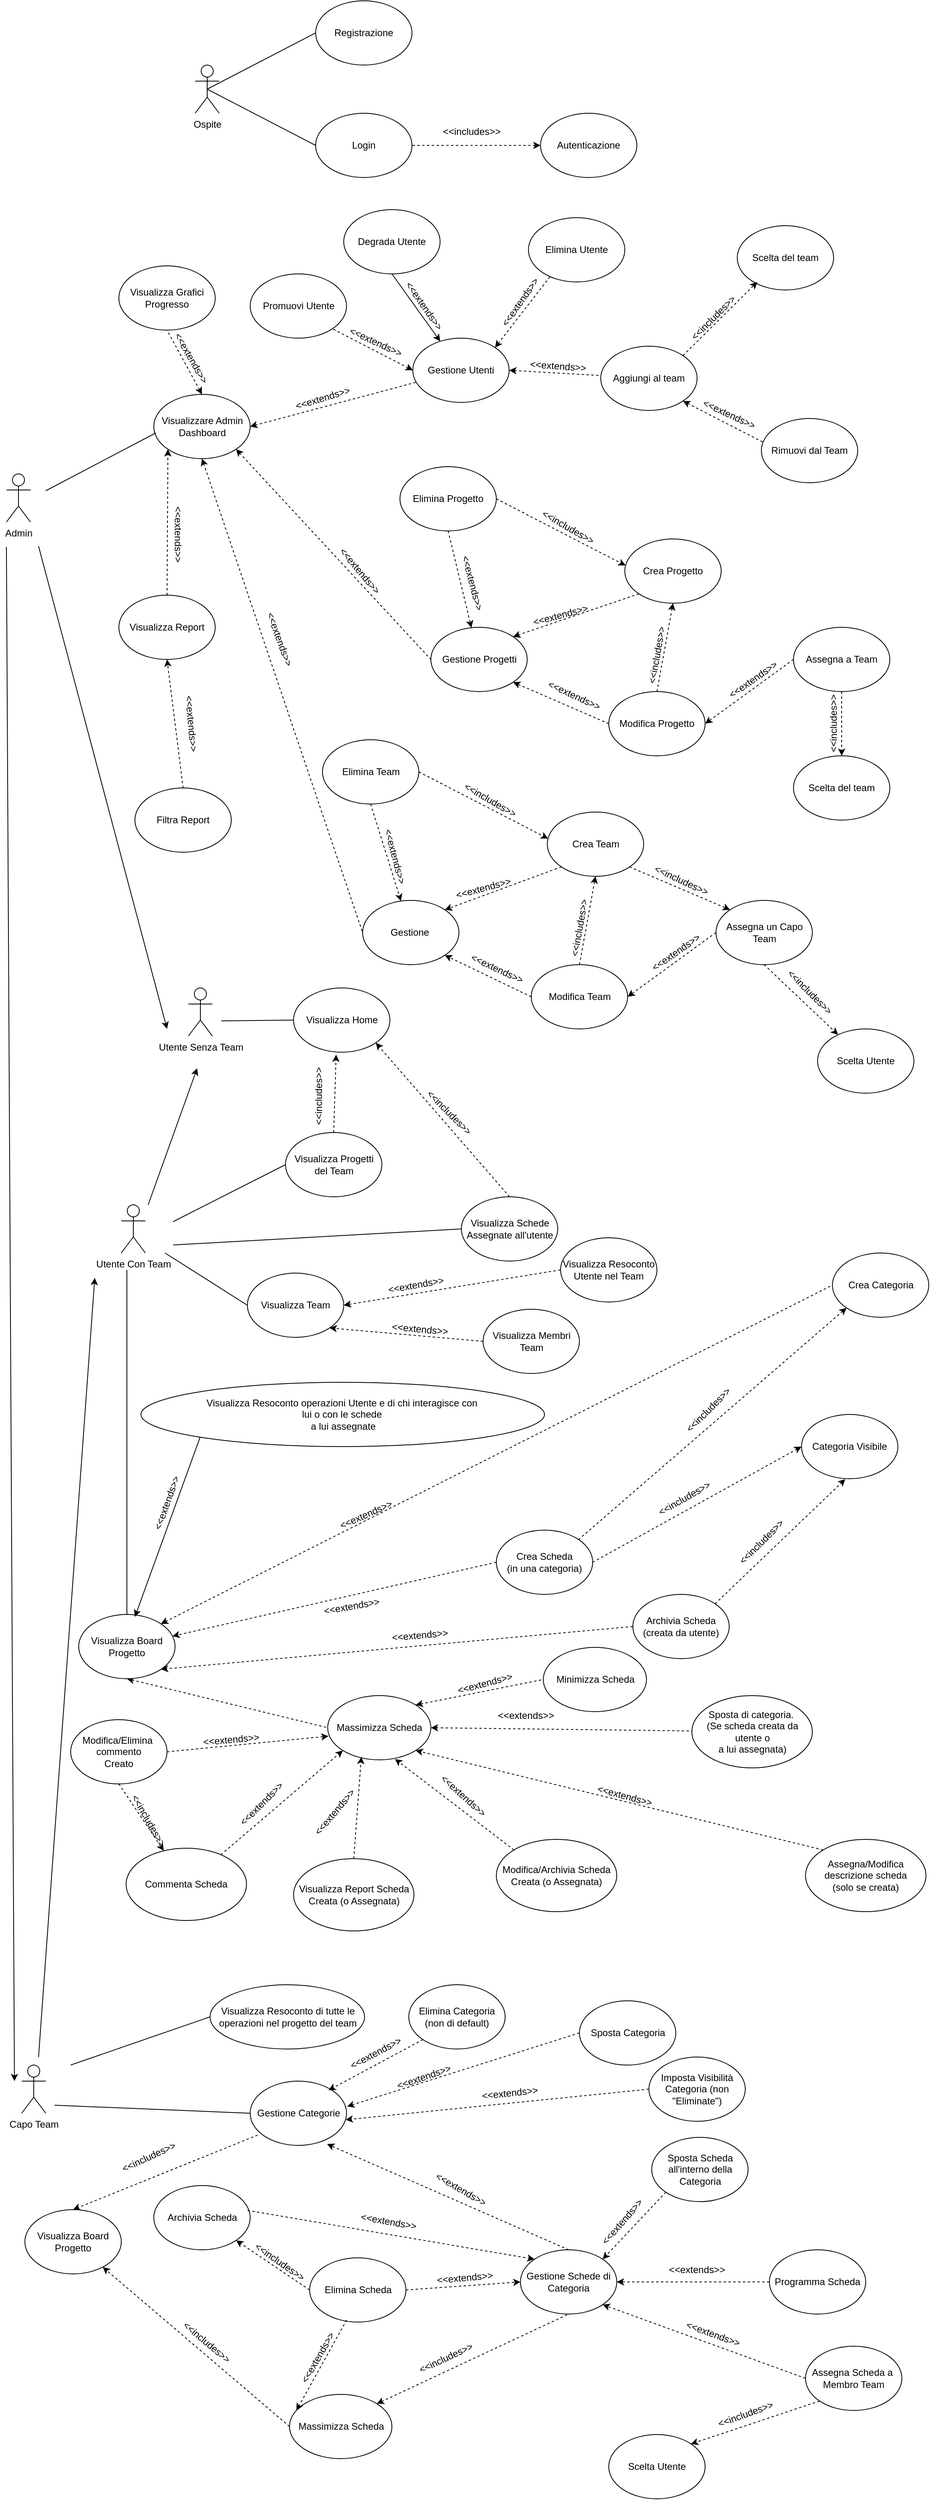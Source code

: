 <mxfile version="24.6.4" type="github">
  <diagram name="Pagina-1" id="KFBvWV9ZZOU13Cy6iktH">
    <mxGraphModel dx="2026" dy="1145" grid="1" gridSize="10" guides="1" tooltips="1" connect="1" arrows="1" fold="1" page="1" pageScale="1" pageWidth="827" pageHeight="1169" math="0" shadow="0">
      <root>
        <mxCell id="0" />
        <mxCell id="1" parent="0" />
        <mxCell id="cbM6GUbynL4qm3RJA88i-6" value="Ospite" style="shape=umlActor;verticalLabelPosition=bottom;verticalAlign=top;html=1;outlineConnect=0;" parent="1" vertex="1">
          <mxGeometry x="475" y="290" width="30" height="60" as="geometry" />
        </mxCell>
        <mxCell id="cbM6GUbynL4qm3RJA88i-9" value="" style="endArrow=none;html=1;rounded=0;exitX=0.5;exitY=0.5;exitDx=0;exitDy=0;exitPerimeter=0;entryX=0;entryY=0.5;entryDx=0;entryDy=0;" parent="1" source="cbM6GUbynL4qm3RJA88i-6" target="cbM6GUbynL4qm3RJA88i-14" edge="1">
          <mxGeometry width="50" height="50" relative="1" as="geometry">
            <mxPoint x="515" y="320" as="sourcePoint" />
            <mxPoint x="615" y="320" as="targetPoint" />
          </mxGeometry>
        </mxCell>
        <mxCell id="cbM6GUbynL4qm3RJA88i-10" value="Registrazione" style="ellipse;whiteSpace=wrap;html=1;" parent="1" vertex="1">
          <mxGeometry x="625" y="210" width="120" height="80" as="geometry" />
        </mxCell>
        <mxCell id="cbM6GUbynL4qm3RJA88i-15" style="edgeStyle=orthogonalEdgeStyle;rounded=0;orthogonalLoop=1;jettySize=auto;html=1;exitX=0;exitY=0.5;exitDx=0;exitDy=0;entryX=1;entryY=0.5;entryDx=0;entryDy=0;dashed=1;endArrow=none;endFill=0;startArrow=classic;startFill=1;" parent="1" source="cbM6GUbynL4qm3RJA88i-13" target="cbM6GUbynL4qm3RJA88i-14" edge="1">
          <mxGeometry relative="1" as="geometry" />
        </mxCell>
        <mxCell id="cbM6GUbynL4qm3RJA88i-13" value="Autenticazione" style="ellipse;whiteSpace=wrap;html=1;" parent="1" vertex="1">
          <mxGeometry x="905" y="350" width="120" height="80" as="geometry" />
        </mxCell>
        <mxCell id="cbM6GUbynL4qm3RJA88i-14" value="Login" style="ellipse;whiteSpace=wrap;html=1;" parent="1" vertex="1">
          <mxGeometry x="625" y="350" width="120" height="80" as="geometry" />
        </mxCell>
        <mxCell id="cbM6GUbynL4qm3RJA88i-17" value="" style="endArrow=none;html=1;rounded=0;entryX=0;entryY=0.5;entryDx=0;entryDy=0;exitX=0.5;exitY=0.5;exitDx=0;exitDy=0;exitPerimeter=0;" parent="1" source="cbM6GUbynL4qm3RJA88i-6" target="cbM6GUbynL4qm3RJA88i-10" edge="1">
          <mxGeometry width="50" height="50" relative="1" as="geometry">
            <mxPoint x="525" y="310" as="sourcePoint" />
            <mxPoint x="625" y="250" as="targetPoint" />
          </mxGeometry>
        </mxCell>
        <mxCell id="cbM6GUbynL4qm3RJA88i-18" value="&amp;lt;&amp;lt;includes&amp;gt;&amp;gt;" style="text;html=1;align=center;verticalAlign=middle;resizable=0;points=[];autosize=1;strokeColor=none;fillColor=none;" parent="1" vertex="1">
          <mxGeometry x="768.5" y="358" width="100" height="30" as="geometry" />
        </mxCell>
        <mxCell id="cbM6GUbynL4qm3RJA88i-19" value="Admin" style="shape=umlActor;verticalLabelPosition=bottom;verticalAlign=top;html=1;outlineConnect=0;" parent="1" vertex="1">
          <mxGeometry x="240" y="799" width="30" height="60" as="geometry" />
        </mxCell>
        <mxCell id="cbM6GUbynL4qm3RJA88i-23" value="Visualizza Grafici&lt;br&gt;Progresso" style="ellipse;whiteSpace=wrap;html=1;" parent="1" vertex="1">
          <mxGeometry x="380" y="540" width="120" height="80" as="geometry" />
        </mxCell>
        <mxCell id="cbM6GUbynL4qm3RJA88i-31" style="rounded=0;orthogonalLoop=1;jettySize=auto;html=1;exitX=1;exitY=0.5;exitDx=0;exitDy=0;endArrow=none;endFill=0;dashed=1;startArrow=classic;startFill=1;" parent="1" source="cbM6GUbynL4qm3RJA88i-29" target="cbM6GUbynL4qm3RJA88i-30" edge="1">
          <mxGeometry relative="1" as="geometry" />
        </mxCell>
        <mxCell id="cbM6GUbynL4qm3RJA88i-96" style="rounded=0;orthogonalLoop=1;jettySize=auto;html=1;exitX=0.5;exitY=1;exitDx=0;exitDy=0;entryX=0;entryY=0.5;entryDx=0;entryDy=0;dashed=1;endArrow=none;endFill=0;startArrow=classic;startFill=1;" parent="1" source="cbM6GUbynL4qm3RJA88i-29" target="cbM6GUbynL4qm3RJA88i-97" edge="1">
          <mxGeometry relative="1" as="geometry">
            <mxPoint x="617.574" y="1191.716" as="targetPoint" />
          </mxGeometry>
        </mxCell>
        <mxCell id="cbM6GUbynL4qm3RJA88i-141" style="rounded=0;orthogonalLoop=1;jettySize=auto;html=1;exitX=0.5;exitY=0;exitDx=0;exitDy=0;entryX=0.5;entryY=1;entryDx=0;entryDy=0;dashed=1;startArrow=classic;startFill=1;endArrow=none;endFill=0;" parent="1" source="cbM6GUbynL4qm3RJA88i-29" target="cbM6GUbynL4qm3RJA88i-23" edge="1">
          <mxGeometry relative="1" as="geometry" />
        </mxCell>
        <mxCell id="cbM6GUbynL4qm3RJA88i-29" value="Visualizzare Admin Dashboard" style="ellipse;whiteSpace=wrap;html=1;" parent="1" vertex="1">
          <mxGeometry x="423.5" y="700" width="120" height="80" as="geometry" />
        </mxCell>
        <mxCell id="cbM6GUbynL4qm3RJA88i-48" style="rounded=0;orthogonalLoop=1;jettySize=auto;html=1;exitX=0;exitY=0.5;exitDx=0;exitDy=0;entryX=1;entryY=1;entryDx=0;entryDy=0;endArrow=none;endFill=0;startArrow=classic;startFill=1;dashed=1;" parent="1" source="cbM6GUbynL4qm3RJA88i-30" target="cbM6GUbynL4qm3RJA88i-40" edge="1">
          <mxGeometry relative="1" as="geometry" />
        </mxCell>
        <mxCell id="cbM6GUbynL4qm3RJA88i-51" style="rounded=0;orthogonalLoop=1;jettySize=auto;html=1;exitX=1;exitY=0.5;exitDx=0;exitDy=0;endArrow=none;endFill=0;startArrow=classic;startFill=1;dashed=1;" parent="1" source="cbM6GUbynL4qm3RJA88i-30" target="cbM6GUbynL4qm3RJA88i-43" edge="1">
          <mxGeometry relative="1" as="geometry" />
        </mxCell>
        <mxCell id="cbM6GUbynL4qm3RJA88i-30" value="Gestione Utenti" style="ellipse;whiteSpace=wrap;html=1;" parent="1" vertex="1">
          <mxGeometry x="746" y="630" width="120" height="80" as="geometry" />
        </mxCell>
        <mxCell id="cbM6GUbynL4qm3RJA88i-32" value="Gestione Progetti" style="ellipse;whiteSpace=wrap;html=1;" parent="1" vertex="1">
          <mxGeometry x="768.5" y="990" width="120" height="80" as="geometry" />
        </mxCell>
        <mxCell id="cbM6GUbynL4qm3RJA88i-133" style="rounded=0;orthogonalLoop=1;jettySize=auto;html=1;exitX=0.5;exitY=0;exitDx=0;exitDy=0;entryX=0;entryY=1;entryDx=0;entryDy=0;dashed=1;" parent="1" source="cbM6GUbynL4qm3RJA88i-36" target="cbM6GUbynL4qm3RJA88i-29" edge="1">
          <mxGeometry relative="1" as="geometry" />
        </mxCell>
        <mxCell id="cbM6GUbynL4qm3RJA88i-36" value="Visualizza Report" style="ellipse;whiteSpace=wrap;html=1;" parent="1" vertex="1">
          <mxGeometry x="380" y="950" width="120" height="80" as="geometry" />
        </mxCell>
        <mxCell id="cbM6GUbynL4qm3RJA88i-39" value="&amp;lt;&amp;lt;extends&amp;gt;&amp;gt;" style="text;html=1;align=center;verticalAlign=middle;whiteSpace=wrap;rounded=0;rotation=343;" parent="1" vertex="1">
          <mxGeometry x="603.5" y="690" width="60" height="30" as="geometry" />
        </mxCell>
        <mxCell id="cbM6GUbynL4qm3RJA88i-40" value="Promuovi Utente" style="ellipse;whiteSpace=wrap;html=1;" parent="1" vertex="1">
          <mxGeometry x="543.5" y="550" width="120" height="80" as="geometry" />
        </mxCell>
        <mxCell id="cbM6GUbynL4qm3RJA88i-49" style="rounded=0;orthogonalLoop=1;jettySize=auto;html=1;exitX=0.5;exitY=1;exitDx=0;exitDy=0;" parent="1" source="cbM6GUbynL4qm3RJA88i-41" target="cbM6GUbynL4qm3RJA88i-30" edge="1">
          <mxGeometry relative="1" as="geometry" />
        </mxCell>
        <mxCell id="cbM6GUbynL4qm3RJA88i-41" value="Degrada Utente" style="ellipse;whiteSpace=wrap;html=1;" parent="1" vertex="1">
          <mxGeometry x="660" y="470" width="120" height="80" as="geometry" />
        </mxCell>
        <mxCell id="cbM6GUbynL4qm3RJA88i-42" value="Elimina Utente" style="ellipse;whiteSpace=wrap;html=1;" parent="1" vertex="1">
          <mxGeometry x="890" y="480" width="120" height="80" as="geometry" />
        </mxCell>
        <mxCell id="cbM6GUbynL4qm3RJA88i-43" value="Aggiungi al team" style="ellipse;whiteSpace=wrap;html=1;" parent="1" vertex="1">
          <mxGeometry x="980" y="640" width="120" height="80" as="geometry" />
        </mxCell>
        <mxCell id="cbM6GUbynL4qm3RJA88i-44" value="Rimuovi dal Team" style="ellipse;whiteSpace=wrap;html=1;" parent="1" vertex="1">
          <mxGeometry x="1180" y="730" width="120" height="80" as="geometry" />
        </mxCell>
        <mxCell id="cbM6GUbynL4qm3RJA88i-45" value="Scelta del team" style="ellipse;whiteSpace=wrap;html=1;" parent="1" vertex="1">
          <mxGeometry x="1150" y="490" width="120" height="80" as="geometry" />
        </mxCell>
        <mxCell id="cbM6GUbynL4qm3RJA88i-50" style="rounded=0;orthogonalLoop=1;jettySize=auto;html=1;exitX=1;exitY=0;exitDx=0;exitDy=0;entryX=0.233;entryY=0.9;entryDx=0;entryDy=0;entryPerimeter=0;endArrow=none;endFill=0;startArrow=classic;startFill=1;dashed=1;" parent="1" source="cbM6GUbynL4qm3RJA88i-30" target="cbM6GUbynL4qm3RJA88i-42" edge="1">
          <mxGeometry relative="1" as="geometry" />
        </mxCell>
        <mxCell id="cbM6GUbynL4qm3RJA88i-52" style="rounded=0;orthogonalLoop=1;jettySize=auto;html=1;exitX=1;exitY=0;exitDx=0;exitDy=0;entryX=0.208;entryY=0.875;entryDx=0;entryDy=0;entryPerimeter=0;dashed=1;" parent="1" source="cbM6GUbynL4qm3RJA88i-43" target="cbM6GUbynL4qm3RJA88i-45" edge="1">
          <mxGeometry relative="1" as="geometry" />
        </mxCell>
        <mxCell id="cbM6GUbynL4qm3RJA88i-53" style="rounded=0;orthogonalLoop=1;jettySize=auto;html=1;exitX=1;exitY=1;exitDx=0;exitDy=0;entryX=0.025;entryY=0.375;entryDx=0;entryDy=0;entryPerimeter=0;endArrow=none;endFill=0;startArrow=classic;startFill=1;dashed=1;" parent="1" source="cbM6GUbynL4qm3RJA88i-43" target="cbM6GUbynL4qm3RJA88i-44" edge="1">
          <mxGeometry relative="1" as="geometry" />
        </mxCell>
        <mxCell id="cbM6GUbynL4qm3RJA88i-54" value="&amp;lt;&amp;lt;extends&amp;gt;&amp;gt;" style="text;html=1;align=center;verticalAlign=middle;whiteSpace=wrap;rounded=0;rotation=55;" parent="1" vertex="1">
          <mxGeometry x="730" y="575" width="60" height="30" as="geometry" />
        </mxCell>
        <mxCell id="cbM6GUbynL4qm3RJA88i-56" value="&amp;lt;&amp;lt;extends&amp;gt;&amp;gt;" style="text;html=1;align=center;verticalAlign=middle;whiteSpace=wrap;rounded=0;rotation=25;" parent="1" vertex="1">
          <mxGeometry x="670" y="620" width="60" height="30" as="geometry" />
        </mxCell>
        <mxCell id="cbM6GUbynL4qm3RJA88i-57" value="&amp;lt;&amp;lt;extends&amp;gt;&amp;gt;" style="text;html=1;align=center;verticalAlign=middle;whiteSpace=wrap;rounded=0;rotation=-55;" parent="1" vertex="1">
          <mxGeometry x="850" y="570" width="60" height="30" as="geometry" />
        </mxCell>
        <mxCell id="cbM6GUbynL4qm3RJA88i-59" value="&amp;lt;&amp;lt;extends&amp;gt;&amp;gt;" style="text;html=1;align=center;verticalAlign=middle;whiteSpace=wrap;rounded=0;rotation=4;" parent="1" vertex="1">
          <mxGeometry x="897" y="650" width="60" height="30" as="geometry" />
        </mxCell>
        <mxCell id="cbM6GUbynL4qm3RJA88i-62" value="&amp;lt;&amp;lt;extends&amp;gt;&amp;gt;" style="text;html=1;align=center;verticalAlign=middle;whiteSpace=wrap;rounded=0;rotation=25;" parent="1" vertex="1">
          <mxGeometry x="1110" y="710" width="60" height="30" as="geometry" />
        </mxCell>
        <mxCell id="cbM6GUbynL4qm3RJA88i-63" value="&amp;lt;&amp;lt;includes&amp;gt;&amp;gt;" style="text;html=1;align=center;verticalAlign=middle;resizable=0;points=[];autosize=1;strokeColor=none;fillColor=none;rotation=-45;" parent="1" vertex="1">
          <mxGeometry x="1070" y="590" width="100" height="30" as="geometry" />
        </mxCell>
        <mxCell id="cbM6GUbynL4qm3RJA88i-65" style="rounded=0;orthogonalLoop=1;jettySize=auto;html=1;exitX=1;exitY=1;exitDx=0;exitDy=0;endArrow=none;endFill=0;dashed=1;startArrow=classic;startFill=1;entryX=0;entryY=0.5;entryDx=0;entryDy=0;" parent="1" source="cbM6GUbynL4qm3RJA88i-29" target="cbM6GUbynL4qm3RJA88i-32" edge="1">
          <mxGeometry relative="1" as="geometry">
            <mxPoint x="590" y="869.11" as="sourcePoint" />
            <mxPoint x="735" y="810.11" as="targetPoint" />
          </mxGeometry>
        </mxCell>
        <mxCell id="cbM6GUbynL4qm3RJA88i-66" value="&amp;lt;&amp;lt;extends&amp;gt;&amp;gt;" style="text;html=1;align=center;verticalAlign=middle;whiteSpace=wrap;rounded=0;rotation=50;" parent="1" vertex="1">
          <mxGeometry x="650" y="905" width="60" height="30" as="geometry" />
        </mxCell>
        <mxCell id="cbM6GUbynL4qm3RJA88i-71" style="rounded=0;orthogonalLoop=1;jettySize=auto;html=1;exitX=0;exitY=1;exitDx=0;exitDy=0;entryX=1;entryY=0;entryDx=0;entryDy=0;dashed=1;" parent="1" source="cbM6GUbynL4qm3RJA88i-67" target="cbM6GUbynL4qm3RJA88i-32" edge="1">
          <mxGeometry relative="1" as="geometry" />
        </mxCell>
        <mxCell id="cbM6GUbynL4qm3RJA88i-67" value="Crea Progetto" style="ellipse;whiteSpace=wrap;html=1;" parent="1" vertex="1">
          <mxGeometry x="1010" y="880" width="120" height="80" as="geometry" />
        </mxCell>
        <mxCell id="cbM6GUbynL4qm3RJA88i-79" style="rounded=0;orthogonalLoop=1;jettySize=auto;html=1;exitX=0.5;exitY=1;exitDx=0;exitDy=0;dashed=1;" parent="1" source="cbM6GUbynL4qm3RJA88i-68" target="cbM6GUbynL4qm3RJA88i-32" edge="1">
          <mxGeometry relative="1" as="geometry" />
        </mxCell>
        <mxCell id="cbM6GUbynL4qm3RJA88i-68" value="Elimina Progetto" style="ellipse;whiteSpace=wrap;html=1;" parent="1" vertex="1">
          <mxGeometry x="730" y="790" width="120" height="80" as="geometry" />
        </mxCell>
        <mxCell id="cbM6GUbynL4qm3RJA88i-80" style="rounded=0;orthogonalLoop=1;jettySize=auto;html=1;exitX=0;exitY=0.5;exitDx=0;exitDy=0;entryX=1;entryY=1;entryDx=0;entryDy=0;dashed=1;" parent="1" source="cbM6GUbynL4qm3RJA88i-69" target="cbM6GUbynL4qm3RJA88i-32" edge="1">
          <mxGeometry relative="1" as="geometry" />
        </mxCell>
        <mxCell id="cbM6GUbynL4qm3RJA88i-86" style="rounded=0;orthogonalLoop=1;jettySize=auto;html=1;exitX=0.5;exitY=0;exitDx=0;exitDy=0;entryX=0.5;entryY=1;entryDx=0;entryDy=0;dashed=1;" parent="1" source="cbM6GUbynL4qm3RJA88i-69" target="cbM6GUbynL4qm3RJA88i-67" edge="1">
          <mxGeometry relative="1" as="geometry" />
        </mxCell>
        <mxCell id="cbM6GUbynL4qm3RJA88i-69" value="Modifica Progetto" style="ellipse;whiteSpace=wrap;html=1;" parent="1" vertex="1">
          <mxGeometry x="990" y="1070" width="120" height="80" as="geometry" />
        </mxCell>
        <mxCell id="cbM6GUbynL4qm3RJA88i-84" style="rounded=0;orthogonalLoop=1;jettySize=auto;html=1;exitX=0;exitY=0.5;exitDx=0;exitDy=0;entryX=1;entryY=0.5;entryDx=0;entryDy=0;dashed=1;" parent="1" source="cbM6GUbynL4qm3RJA88i-70" target="cbM6GUbynL4qm3RJA88i-69" edge="1">
          <mxGeometry relative="1" as="geometry" />
        </mxCell>
        <mxCell id="cbM6GUbynL4qm3RJA88i-119" style="edgeStyle=orthogonalEdgeStyle;rounded=0;orthogonalLoop=1;jettySize=auto;html=1;exitX=0.5;exitY=1;exitDx=0;exitDy=0;dashed=1;" parent="1" source="cbM6GUbynL4qm3RJA88i-70" target="cbM6GUbynL4qm3RJA88i-114" edge="1">
          <mxGeometry relative="1" as="geometry" />
        </mxCell>
        <mxCell id="cbM6GUbynL4qm3RJA88i-70" value="Assegna a Team" style="ellipse;whiteSpace=wrap;html=1;" parent="1" vertex="1">
          <mxGeometry x="1220" y="990" width="120" height="80" as="geometry" />
        </mxCell>
        <mxCell id="cbM6GUbynL4qm3RJA88i-85" style="rounded=0;orthogonalLoop=1;jettySize=auto;html=1;exitX=1;exitY=0.5;exitDx=0;exitDy=0;entryX=0.008;entryY=0.413;entryDx=0;entryDy=0;entryPerimeter=0;dashed=1;" parent="1" source="cbM6GUbynL4qm3RJA88i-68" target="cbM6GUbynL4qm3RJA88i-67" edge="1">
          <mxGeometry relative="1" as="geometry" />
        </mxCell>
        <mxCell id="cbM6GUbynL4qm3RJA88i-87" value="&amp;lt;&amp;lt;extends&amp;gt;&amp;gt;" style="text;html=1;align=center;verticalAlign=middle;whiteSpace=wrap;rounded=0;rotation=-15;" parent="1" vertex="1">
          <mxGeometry x="900" y="960" width="60" height="30" as="geometry" />
        </mxCell>
        <mxCell id="cbM6GUbynL4qm3RJA88i-88" value="&amp;lt;&amp;lt;extends&amp;gt;&amp;gt;" style="text;html=1;align=center;verticalAlign=middle;whiteSpace=wrap;rounded=0;rotation=-35;" parent="1" vertex="1">
          <mxGeometry x="1140" y="1040" width="60" height="30" as="geometry" />
        </mxCell>
        <mxCell id="cbM6GUbynL4qm3RJA88i-89" value="&amp;lt;&amp;lt;extends&amp;gt;&amp;gt;" style="text;html=1;align=center;verticalAlign=middle;whiteSpace=wrap;rounded=0;rotation=25;" parent="1" vertex="1">
          <mxGeometry x="917" y="1060" width="60" height="30" as="geometry" />
        </mxCell>
        <mxCell id="cbM6GUbynL4qm3RJA88i-92" value="&amp;lt;&amp;lt;extends&amp;gt;&amp;gt;" style="text;html=1;align=center;verticalAlign=middle;whiteSpace=wrap;rounded=0;rotation=75;" parent="1" vertex="1">
          <mxGeometry x="790" y="920" width="60" height="30" as="geometry" />
        </mxCell>
        <mxCell id="cbM6GUbynL4qm3RJA88i-94" value="&amp;lt;&amp;lt;includes&amp;gt;&amp;gt;" style="text;html=1;align=center;verticalAlign=middle;resizable=0;points=[];autosize=1;strokeColor=none;fillColor=none;rotation=30;" parent="1" vertex="1">
          <mxGeometry x="888.5" y="850" width="100" height="30" as="geometry" />
        </mxCell>
        <mxCell id="cbM6GUbynL4qm3RJA88i-95" value="&amp;lt;&amp;lt;includes&amp;gt;&amp;gt;" style="text;html=1;align=center;verticalAlign=middle;resizable=0;points=[];autosize=1;strokeColor=none;fillColor=none;rotation=-80;" parent="1" vertex="1">
          <mxGeometry x="1000" y="1010" width="100" height="30" as="geometry" />
        </mxCell>
        <mxCell id="cbM6GUbynL4qm3RJA88i-97" value="Gestione&amp;nbsp;" style="ellipse;whiteSpace=wrap;html=1;" parent="1" vertex="1">
          <mxGeometry x="683.5" y="1330" width="120" height="80" as="geometry" />
        </mxCell>
        <mxCell id="cbM6GUbynL4qm3RJA88i-98" style="rounded=0;orthogonalLoop=1;jettySize=auto;html=1;exitX=0;exitY=1;exitDx=0;exitDy=0;entryX=1;entryY=0;entryDx=0;entryDy=0;dashed=1;" parent="1" source="cbM6GUbynL4qm3RJA88i-99" target="cbM6GUbynL4qm3RJA88i-97" edge="1">
          <mxGeometry relative="1" as="geometry" />
        </mxCell>
        <mxCell id="cbM6GUbynL4qm3RJA88i-120" style="rounded=0;orthogonalLoop=1;jettySize=auto;html=1;exitX=1;exitY=1;exitDx=0;exitDy=0;entryX=0;entryY=0;entryDx=0;entryDy=0;dashed=1;" parent="1" source="cbM6GUbynL4qm3RJA88i-99" target="cbM6GUbynL4qm3RJA88i-106" edge="1">
          <mxGeometry relative="1" as="geometry" />
        </mxCell>
        <mxCell id="cbM6GUbynL4qm3RJA88i-99" value="Crea Team" style="ellipse;whiteSpace=wrap;html=1;" parent="1" vertex="1">
          <mxGeometry x="913.5" y="1220" width="120" height="80" as="geometry" />
        </mxCell>
        <mxCell id="cbM6GUbynL4qm3RJA88i-100" style="rounded=0;orthogonalLoop=1;jettySize=auto;html=1;exitX=0.5;exitY=1;exitDx=0;exitDy=0;dashed=1;" parent="1" source="cbM6GUbynL4qm3RJA88i-101" target="cbM6GUbynL4qm3RJA88i-97" edge="1">
          <mxGeometry relative="1" as="geometry" />
        </mxCell>
        <mxCell id="cbM6GUbynL4qm3RJA88i-101" value="Elimina Team" style="ellipse;whiteSpace=wrap;html=1;" parent="1" vertex="1">
          <mxGeometry x="633.5" y="1130" width="120" height="80" as="geometry" />
        </mxCell>
        <mxCell id="cbM6GUbynL4qm3RJA88i-102" style="rounded=0;orthogonalLoop=1;jettySize=auto;html=1;exitX=0;exitY=0.5;exitDx=0;exitDy=0;entryX=1;entryY=1;entryDx=0;entryDy=0;dashed=1;" parent="1" source="cbM6GUbynL4qm3RJA88i-104" target="cbM6GUbynL4qm3RJA88i-97" edge="1">
          <mxGeometry relative="1" as="geometry" />
        </mxCell>
        <mxCell id="cbM6GUbynL4qm3RJA88i-103" style="rounded=0;orthogonalLoop=1;jettySize=auto;html=1;exitX=0.5;exitY=0;exitDx=0;exitDy=0;entryX=0.5;entryY=1;entryDx=0;entryDy=0;dashed=1;" parent="1" source="cbM6GUbynL4qm3RJA88i-104" target="cbM6GUbynL4qm3RJA88i-99" edge="1">
          <mxGeometry relative="1" as="geometry" />
        </mxCell>
        <mxCell id="cbM6GUbynL4qm3RJA88i-104" value="Modifica Team" style="ellipse;whiteSpace=wrap;html=1;" parent="1" vertex="1">
          <mxGeometry x="893.5" y="1410" width="120" height="80" as="geometry" />
        </mxCell>
        <mxCell id="cbM6GUbynL4qm3RJA88i-105" style="rounded=0;orthogonalLoop=1;jettySize=auto;html=1;exitX=0;exitY=0.5;exitDx=0;exitDy=0;entryX=1;entryY=0.5;entryDx=0;entryDy=0;dashed=1;" parent="1" source="cbM6GUbynL4qm3RJA88i-106" target="cbM6GUbynL4qm3RJA88i-104" edge="1">
          <mxGeometry relative="1" as="geometry" />
        </mxCell>
        <mxCell id="cbM6GUbynL4qm3RJA88i-106" value="Assegna un Capo Team" style="ellipse;whiteSpace=wrap;html=1;" parent="1" vertex="1">
          <mxGeometry x="1123.5" y="1330" width="120" height="80" as="geometry" />
        </mxCell>
        <mxCell id="cbM6GUbynL4qm3RJA88i-107" style="rounded=0;orthogonalLoop=1;jettySize=auto;html=1;exitX=1;exitY=0.5;exitDx=0;exitDy=0;entryX=0.008;entryY=0.413;entryDx=0;entryDy=0;entryPerimeter=0;dashed=1;" parent="1" source="cbM6GUbynL4qm3RJA88i-101" target="cbM6GUbynL4qm3RJA88i-99" edge="1">
          <mxGeometry relative="1" as="geometry" />
        </mxCell>
        <mxCell id="cbM6GUbynL4qm3RJA88i-108" value="&amp;lt;&amp;lt;extends&amp;gt;&amp;gt;" style="text;html=1;align=center;verticalAlign=middle;whiteSpace=wrap;rounded=0;rotation=-15;" parent="1" vertex="1">
          <mxGeometry x="803.5" y="1300" width="60" height="30" as="geometry" />
        </mxCell>
        <mxCell id="cbM6GUbynL4qm3RJA88i-109" value="&amp;lt;&amp;lt;extends&amp;gt;&amp;gt;" style="text;html=1;align=center;verticalAlign=middle;whiteSpace=wrap;rounded=0;rotation=-35;" parent="1" vertex="1">
          <mxGeometry x="1043.5" y="1380" width="60" height="30" as="geometry" />
        </mxCell>
        <mxCell id="cbM6GUbynL4qm3RJA88i-110" value="&amp;lt;&amp;lt;extends&amp;gt;&amp;gt;" style="text;html=1;align=center;verticalAlign=middle;whiteSpace=wrap;rounded=0;rotation=25;" parent="1" vertex="1">
          <mxGeometry x="820.5" y="1400" width="60" height="30" as="geometry" />
        </mxCell>
        <mxCell id="cbM6GUbynL4qm3RJA88i-111" value="&amp;lt;&amp;lt;extends&amp;gt;&amp;gt;" style="text;html=1;align=center;verticalAlign=middle;whiteSpace=wrap;rounded=0;rotation=75;" parent="1" vertex="1">
          <mxGeometry x="693.5" y="1260" width="60" height="30" as="geometry" />
        </mxCell>
        <mxCell id="cbM6GUbynL4qm3RJA88i-112" value="&amp;lt;&amp;lt;includes&amp;gt;&amp;gt;" style="text;html=1;align=center;verticalAlign=middle;resizable=0;points=[];autosize=1;strokeColor=none;fillColor=none;rotation=30;" parent="1" vertex="1">
          <mxGeometry x="792" y="1190" width="100" height="30" as="geometry" />
        </mxCell>
        <mxCell id="cbM6GUbynL4qm3RJA88i-113" value="&amp;lt;&amp;lt;includes&amp;gt;&amp;gt;" style="text;html=1;align=center;verticalAlign=middle;resizable=0;points=[];autosize=1;strokeColor=none;fillColor=none;rotation=-80;" parent="1" vertex="1">
          <mxGeometry x="903.5" y="1350" width="100" height="30" as="geometry" />
        </mxCell>
        <mxCell id="cbM6GUbynL4qm3RJA88i-114" value="Scelta del team" style="ellipse;whiteSpace=wrap;html=1;" parent="1" vertex="1">
          <mxGeometry x="1220" y="1150" width="120" height="80" as="geometry" />
        </mxCell>
        <mxCell id="cbM6GUbynL4qm3RJA88i-116" value="&amp;lt;&amp;lt;includes&amp;gt;&amp;gt;" style="text;html=1;align=center;verticalAlign=middle;resizable=0;points=[];autosize=1;strokeColor=none;fillColor=none;rotation=-90;" parent="1" vertex="1">
          <mxGeometry x="1220" y="1095" width="100" height="30" as="geometry" />
        </mxCell>
        <mxCell id="cbM6GUbynL4qm3RJA88i-121" value="&amp;lt;&amp;lt;includes&amp;gt;&amp;gt;" style="text;html=1;align=center;verticalAlign=middle;resizable=0;points=[];autosize=1;strokeColor=none;fillColor=none;rotation=25;" parent="1" vertex="1">
          <mxGeometry x="1030" y="1290" width="100" height="30" as="geometry" />
        </mxCell>
        <mxCell id="cbM6GUbynL4qm3RJA88i-122" style="rounded=0;orthogonalLoop=1;jettySize=auto;html=1;exitX=0.5;exitY=1;exitDx=0;exitDy=0;dashed=1;" parent="1" source="cbM6GUbynL4qm3RJA88i-106" target="cbM6GUbynL4qm3RJA88i-123" edge="1">
          <mxGeometry relative="1" as="geometry">
            <mxPoint x="1183.5" y="1420" as="sourcePoint" />
          </mxGeometry>
        </mxCell>
        <mxCell id="cbM6GUbynL4qm3RJA88i-123" value="Scelta Utente" style="ellipse;whiteSpace=wrap;html=1;" parent="1" vertex="1">
          <mxGeometry x="1250" y="1490" width="120" height="80" as="geometry" />
        </mxCell>
        <mxCell id="cbM6GUbynL4qm3RJA88i-124" value="&amp;lt;&amp;lt;includes&amp;gt;&amp;gt;" style="text;html=1;align=center;verticalAlign=middle;resizable=0;points=[];autosize=1;strokeColor=none;fillColor=none;rotation=45;" parent="1" vertex="1">
          <mxGeometry x="1190" y="1429" width="100" height="30" as="geometry" />
        </mxCell>
        <mxCell id="cbM6GUbynL4qm3RJA88i-137" style="rounded=0;orthogonalLoop=1;jettySize=auto;html=1;exitX=0.5;exitY=0;exitDx=0;exitDy=0;entryX=0.5;entryY=1;entryDx=0;entryDy=0;dashed=1;" parent="1" source="cbM6GUbynL4qm3RJA88i-136" target="cbM6GUbynL4qm3RJA88i-36" edge="1">
          <mxGeometry relative="1" as="geometry" />
        </mxCell>
        <mxCell id="cbM6GUbynL4qm3RJA88i-136" value="Filtra Report" style="ellipse;whiteSpace=wrap;html=1;" parent="1" vertex="1">
          <mxGeometry x="400" y="1190" width="120" height="80" as="geometry" />
        </mxCell>
        <mxCell id="cbM6GUbynL4qm3RJA88i-138" value="&amp;lt;&amp;lt;extends&amp;gt;&amp;gt;" style="text;html=1;align=center;verticalAlign=middle;whiteSpace=wrap;rounded=0;rotation=70;" parent="1" vertex="1">
          <mxGeometry x="550" y="990" width="60" height="30" as="geometry" />
        </mxCell>
        <mxCell id="cbM6GUbynL4qm3RJA88i-139" value="&amp;lt;&amp;lt;extends&amp;gt;&amp;gt;" style="text;html=1;align=center;verticalAlign=middle;whiteSpace=wrap;rounded=0;rotation=90;" parent="1" vertex="1">
          <mxGeometry x="423.5" y="859" width="60" height="30" as="geometry" />
        </mxCell>
        <mxCell id="cbM6GUbynL4qm3RJA88i-140" value="&amp;lt;&amp;lt;extends&amp;gt;&amp;gt;" style="text;html=1;align=center;verticalAlign=middle;whiteSpace=wrap;rounded=0;rotation=85;" parent="1" vertex="1">
          <mxGeometry x="440" y="1095" width="60" height="30" as="geometry" />
        </mxCell>
        <mxCell id="cbM6GUbynL4qm3RJA88i-142" value="&amp;lt;&amp;lt;extends&amp;gt;&amp;gt;" style="text;html=1;align=center;verticalAlign=middle;whiteSpace=wrap;rounded=0;rotation=60;" parent="1" vertex="1">
          <mxGeometry x="440" y="640" width="60" height="30" as="geometry" />
        </mxCell>
        <mxCell id="cbM6GUbynL4qm3RJA88i-144" value="Utente Senza Team" style="shape=umlActor;verticalLabelPosition=bottom;verticalAlign=top;html=1;outlineConnect=0;" parent="1" vertex="1">
          <mxGeometry x="466.5" y="1439" width="30" height="60" as="geometry" />
        </mxCell>
        <mxCell id="cbM6GUbynL4qm3RJA88i-145" value="Visualizza Home" style="ellipse;whiteSpace=wrap;html=1;" parent="1" vertex="1">
          <mxGeometry x="597.5" y="1439" width="120" height="80" as="geometry" />
        </mxCell>
        <mxCell id="cbM6GUbynL4qm3RJA88i-146" value="Visualizza Team" style="ellipse;whiteSpace=wrap;html=1;" parent="1" vertex="1">
          <mxGeometry x="540" y="1794" width="120" height="80" as="geometry" />
        </mxCell>
        <mxCell id="cbM6GUbynL4qm3RJA88i-219" style="rounded=0;orthogonalLoop=1;jettySize=auto;html=1;exitX=1;exitY=0;exitDx=0;exitDy=0;entryX=0;entryY=0.5;entryDx=0;entryDy=0;endArrow=none;endFill=0;startArrow=classic;startFill=1;dashed=1;" parent="1" source="cbM6GUbynL4qm3RJA88i-147" target="cbM6GUbynL4qm3RJA88i-218" edge="1">
          <mxGeometry relative="1" as="geometry" />
        </mxCell>
        <mxCell id="cbM6GUbynL4qm3RJA88i-222" style="rounded=0;orthogonalLoop=1;jettySize=auto;html=1;exitX=0.5;exitY=1;exitDx=0;exitDy=0;entryX=0;entryY=0.5;entryDx=0;entryDy=0;dashed=1;endArrow=none;endFill=0;startArrow=classic;startFill=1;" parent="1" source="cbM6GUbynL4qm3RJA88i-147" target="cbM6GUbynL4qm3RJA88i-225" edge="1">
          <mxGeometry relative="1" as="geometry">
            <mxPoint x="530" y="2479" as="targetPoint" />
          </mxGeometry>
        </mxCell>
        <mxCell id="cbM6GUbynL4qm3RJA88i-147" value="Visualizza Board&lt;br&gt;Progetto" style="ellipse;whiteSpace=wrap;html=1;" parent="1" vertex="1">
          <mxGeometry x="330" y="2219" width="120" height="80" as="geometry" />
        </mxCell>
        <mxCell id="cbM6GUbynL4qm3RJA88i-149" value="Capo Team" style="shape=umlActor;verticalLabelPosition=bottom;verticalAlign=top;html=1;outlineConnect=0;" parent="1" vertex="1">
          <mxGeometry x="259" y="2780" width="30" height="60" as="geometry" />
        </mxCell>
        <mxCell id="cbM6GUbynL4qm3RJA88i-152" value="Visualizza Progetti&lt;br&gt;del Team" style="ellipse;whiteSpace=wrap;html=1;" parent="1" vertex="1">
          <mxGeometry x="587.5" y="1619" width="120" height="80" as="geometry" />
        </mxCell>
        <mxCell id="cbM6GUbynL4qm3RJA88i-197" style="rounded=0;orthogonalLoop=1;jettySize=auto;html=1;exitX=0.5;exitY=0;exitDx=0;exitDy=0;entryX=1;entryY=1;entryDx=0;entryDy=0;dashed=1;" parent="1" source="cbM6GUbynL4qm3RJA88i-153" target="cbM6GUbynL4qm3RJA88i-145" edge="1">
          <mxGeometry relative="1" as="geometry" />
        </mxCell>
        <mxCell id="cbM6GUbynL4qm3RJA88i-153" value="Visualizza Schede Assegnate all&#39;utente" style="ellipse;whiteSpace=wrap;html=1;" parent="1" vertex="1">
          <mxGeometry x="806.5" y="1699" width="120" height="80" as="geometry" />
        </mxCell>
        <mxCell id="cbM6GUbynL4qm3RJA88i-206" style="rounded=0;orthogonalLoop=1;jettySize=auto;html=1;exitX=0;exitY=0.5;exitDx=0;exitDy=0;entryX=1;entryY=1;entryDx=0;entryDy=0;dashed=1;" parent="1" source="cbM6GUbynL4qm3RJA88i-154" target="cbM6GUbynL4qm3RJA88i-146" edge="1">
          <mxGeometry relative="1" as="geometry" />
        </mxCell>
        <mxCell id="cbM6GUbynL4qm3RJA88i-154" value="Visualizza Membri&lt;div&gt;Team&lt;/div&gt;" style="ellipse;whiteSpace=wrap;html=1;" parent="1" vertex="1">
          <mxGeometry x="833.5" y="1839" width="120" height="80" as="geometry" />
        </mxCell>
        <mxCell id="cbM6GUbynL4qm3RJA88i-311" style="rounded=0;orthogonalLoop=1;jettySize=auto;html=1;exitX=0;exitY=0.5;exitDx=0;exitDy=0;entryX=1;entryY=1;entryDx=0;entryDy=0;dashed=1;" parent="1" source="cbM6GUbynL4qm3RJA88i-177" target="cbM6GUbynL4qm3RJA88i-310" edge="1">
          <mxGeometry relative="1" as="geometry" />
        </mxCell>
        <mxCell id="cbM6GUbynL4qm3RJA88i-177" value="Elimina Scheda" style="ellipse;whiteSpace=wrap;html=1;" parent="1" vertex="1">
          <mxGeometry x="617.5" y="3020" width="120" height="80" as="geometry" />
        </mxCell>
        <mxCell id="cbM6GUbynL4qm3RJA88i-183" value="" style="endArrow=classic;html=1;rounded=0;" parent="1" edge="1">
          <mxGeometry width="50" height="50" relative="1" as="geometry">
            <mxPoint x="280" y="889" as="sourcePoint" />
            <mxPoint x="440" y="1490" as="targetPoint" />
          </mxGeometry>
        </mxCell>
        <mxCell id="cbM6GUbynL4qm3RJA88i-184" value="" style="endArrow=classic;html=1;rounded=0;" parent="1" edge="1">
          <mxGeometry width="50" height="50" relative="1" as="geometry">
            <mxPoint x="240" y="890" as="sourcePoint" />
            <mxPoint x="250" y="2800" as="targetPoint" />
          </mxGeometry>
        </mxCell>
        <mxCell id="cbM6GUbynL4qm3RJA88i-185" value="Utente Con Team" style="shape=umlActor;verticalLabelPosition=bottom;verticalAlign=top;html=1;outlineConnect=0;" parent="1" vertex="1">
          <mxGeometry x="383" y="1709" width="30" height="60" as="geometry" />
        </mxCell>
        <mxCell id="cbM6GUbynL4qm3RJA88i-186" value="" style="endArrow=none;html=1;rounded=0;entryX=0.021;entryY=0.6;entryDx=0;entryDy=0;entryPerimeter=0;" parent="1" target="cbM6GUbynL4qm3RJA88i-29" edge="1">
          <mxGeometry width="50" height="50" relative="1" as="geometry">
            <mxPoint x="289" y="820" as="sourcePoint" />
            <mxPoint x="410" y="740" as="targetPoint" />
          </mxGeometry>
        </mxCell>
        <mxCell id="cbM6GUbynL4qm3RJA88i-188" value="" style="endArrow=none;html=1;rounded=0;entryX=0;entryY=0.5;entryDx=0;entryDy=0;" parent="1" target="cbM6GUbynL4qm3RJA88i-145" edge="1">
          <mxGeometry width="50" height="50" relative="1" as="geometry">
            <mxPoint x="507.5" y="1480" as="sourcePoint" />
            <mxPoint x="587.5" y="1479" as="targetPoint" />
          </mxGeometry>
        </mxCell>
        <mxCell id="cbM6GUbynL4qm3RJA88i-189" value="" style="endArrow=classic;html=1;rounded=0;" parent="1" edge="1">
          <mxGeometry width="50" height="50" relative="1" as="geometry">
            <mxPoint x="416.5" y="1709" as="sourcePoint" />
            <mxPoint x="477.5" y="1539" as="targetPoint" />
          </mxGeometry>
        </mxCell>
        <mxCell id="cbM6GUbynL4qm3RJA88i-190" value="" style="endArrow=classic;html=1;rounded=0;" parent="1" edge="1">
          <mxGeometry width="50" height="50" relative="1" as="geometry">
            <mxPoint x="280" y="2770" as="sourcePoint" />
            <mxPoint x="350" y="1800" as="targetPoint" />
          </mxGeometry>
        </mxCell>
        <mxCell id="cbM6GUbynL4qm3RJA88i-193" value="" style="endArrow=none;html=1;rounded=0;entryX=0;entryY=0.5;entryDx=0;entryDy=0;" parent="1" target="cbM6GUbynL4qm3RJA88i-152" edge="1">
          <mxGeometry width="50" height="50" relative="1" as="geometry">
            <mxPoint x="447.5" y="1730" as="sourcePoint" />
            <mxPoint x="537.5" y="1729" as="targetPoint" />
          </mxGeometry>
        </mxCell>
        <mxCell id="cbM6GUbynL4qm3RJA88i-194" value="" style="endArrow=none;html=1;rounded=0;entryX=0;entryY=0.5;entryDx=0;entryDy=0;" parent="1" target="cbM6GUbynL4qm3RJA88i-146" edge="1">
          <mxGeometry width="50" height="50" relative="1" as="geometry">
            <mxPoint x="437.5" y="1769" as="sourcePoint" />
            <mxPoint x="567.5" y="1759" as="targetPoint" />
          </mxGeometry>
        </mxCell>
        <mxCell id="cbM6GUbynL4qm3RJA88i-196" value="" style="endArrow=none;html=1;rounded=0;entryX=0;entryY=0.5;entryDx=0;entryDy=0;" parent="1" target="cbM6GUbynL4qm3RJA88i-153" edge="1">
          <mxGeometry width="50" height="50" relative="1" as="geometry">
            <mxPoint x="447.5" y="1759" as="sourcePoint" />
            <mxPoint x="607.5" y="1849" as="targetPoint" />
          </mxGeometry>
        </mxCell>
        <mxCell id="cbM6GUbynL4qm3RJA88i-198" style="rounded=0;orthogonalLoop=1;jettySize=auto;html=1;exitX=0.5;exitY=0;exitDx=0;exitDy=0;entryX=0.442;entryY=1.038;entryDx=0;entryDy=0;entryPerimeter=0;dashed=1;" parent="1" source="cbM6GUbynL4qm3RJA88i-152" target="cbM6GUbynL4qm3RJA88i-145" edge="1">
          <mxGeometry relative="1" as="geometry" />
        </mxCell>
        <mxCell id="cbM6GUbynL4qm3RJA88i-199" value="&amp;lt;&amp;lt;includes&amp;gt;&amp;gt;" style="text;html=1;align=center;verticalAlign=middle;resizable=0;points=[];autosize=1;strokeColor=none;fillColor=none;rotation=45;" parent="1" vertex="1">
          <mxGeometry x="741" y="1579" width="100" height="30" as="geometry" />
        </mxCell>
        <mxCell id="cbM6GUbynL4qm3RJA88i-202" value="&amp;lt;&amp;lt;includes&amp;gt;&amp;gt;" style="text;html=1;align=center;verticalAlign=middle;resizable=0;points=[];autosize=1;strokeColor=none;fillColor=none;rotation=-90;" parent="1" vertex="1">
          <mxGeometry x="579" y="1559" width="100" height="30" as="geometry" />
        </mxCell>
        <mxCell id="cbM6GUbynL4qm3RJA88i-205" style="rounded=0;orthogonalLoop=1;jettySize=auto;html=1;exitX=0;exitY=0.5;exitDx=0;exitDy=0;entryX=1;entryY=0.5;entryDx=0;entryDy=0;dashed=1;" parent="1" source="cbM6GUbynL4qm3RJA88i-203" target="cbM6GUbynL4qm3RJA88i-146" edge="1">
          <mxGeometry relative="1" as="geometry" />
        </mxCell>
        <mxCell id="cbM6GUbynL4qm3RJA88i-203" value="Visualizza Resoconto&lt;br&gt;Utente nel Team" style="ellipse;whiteSpace=wrap;html=1;" parent="1" vertex="1">
          <mxGeometry x="930" y="1750" width="120" height="80" as="geometry" />
        </mxCell>
        <mxCell id="cbM6GUbynL4qm3RJA88i-204" value="&amp;lt;&amp;lt;extends&amp;gt;&amp;gt;" style="text;html=1;align=center;verticalAlign=middle;whiteSpace=wrap;rounded=0;rotation=-10;" parent="1" vertex="1">
          <mxGeometry x="720" y="1794" width="60" height="30" as="geometry" />
        </mxCell>
        <mxCell id="cbM6GUbynL4qm3RJA88i-207" value="&amp;lt;&amp;lt;extends&amp;gt;&amp;gt;" style="text;html=1;align=center;verticalAlign=middle;whiteSpace=wrap;rounded=0;rotation=5;" parent="1" vertex="1">
          <mxGeometry x="725.25" y="1849" width="60" height="30" as="geometry" />
        </mxCell>
        <mxCell id="cbM6GUbynL4qm3RJA88i-208" value="" style="endArrow=none;html=1;rounded=0;entryX=0.5;entryY=0;entryDx=0;entryDy=0;" parent="1" target="cbM6GUbynL4qm3RJA88i-147" edge="1">
          <mxGeometry width="50" height="50" relative="1" as="geometry">
            <mxPoint x="390" y="1790" as="sourcePoint" />
            <mxPoint x="340" y="1889" as="targetPoint" />
          </mxGeometry>
        </mxCell>
        <mxCell id="cbM6GUbynL4qm3RJA88i-329" style="rounded=0;orthogonalLoop=1;jettySize=auto;html=1;exitX=0;exitY=1;exitDx=0;exitDy=0;entryX=1;entryY=0;entryDx=0;entryDy=0;startArrow=classic;startFill=1;endArrow=none;endFill=0;dashed=1;" parent="1" source="cbM6GUbynL4qm3RJA88i-218" target="cbM6GUbynL4qm3RJA88i-220" edge="1">
          <mxGeometry relative="1" as="geometry" />
        </mxCell>
        <mxCell id="cbM6GUbynL4qm3RJA88i-218" value="Crea Categoria" style="ellipse;whiteSpace=wrap;html=1;" parent="1" vertex="1">
          <mxGeometry x="1268.5" y="1769" width="120" height="80" as="geometry" />
        </mxCell>
        <mxCell id="cbM6GUbynL4qm3RJA88i-241" style="rounded=0;orthogonalLoop=1;jettySize=auto;html=1;exitX=0;exitY=0.5;exitDx=0;exitDy=0;dashed=1;" parent="1" source="cbM6GUbynL4qm3RJA88i-220" target="cbM6GUbynL4qm3RJA88i-147" edge="1">
          <mxGeometry relative="1" as="geometry" />
        </mxCell>
        <mxCell id="cbM6GUbynL4qm3RJA88i-307" style="rounded=0;orthogonalLoop=1;jettySize=auto;html=1;exitX=1;exitY=0.5;exitDx=0;exitDy=0;entryX=0;entryY=0.5;entryDx=0;entryDy=0;dashed=1;" parent="1" source="cbM6GUbynL4qm3RJA88i-220" target="cbM6GUbynL4qm3RJA88i-306" edge="1">
          <mxGeometry relative="1" as="geometry" />
        </mxCell>
        <mxCell id="cbM6GUbynL4qm3RJA88i-220" value="Crea Scheda&lt;br&gt;(in una categoria)" style="ellipse;whiteSpace=wrap;html=1;" parent="1" vertex="1">
          <mxGeometry x="850" y="2114" width="120" height="80" as="geometry" />
        </mxCell>
        <mxCell id="cbM6GUbynL4qm3RJA88i-242" style="rounded=0;orthogonalLoop=1;jettySize=auto;html=1;exitX=0;exitY=0.5;exitDx=0;exitDy=0;entryX=1;entryY=1;entryDx=0;entryDy=0;dashed=1;" parent="1" source="cbM6GUbynL4qm3RJA88i-221" target="cbM6GUbynL4qm3RJA88i-147" edge="1">
          <mxGeometry relative="1" as="geometry" />
        </mxCell>
        <mxCell id="cbM6GUbynL4qm3RJA88i-221" value="Archivia Scheda&lt;br&gt;(creata da utente)" style="ellipse;whiteSpace=wrap;html=1;" parent="1" vertex="1">
          <mxGeometry x="1020" y="2194" width="120" height="80" as="geometry" />
        </mxCell>
        <mxCell id="cbM6GUbynL4qm3RJA88i-232" style="rounded=0;orthogonalLoop=1;jettySize=auto;html=1;exitX=1;exitY=0.5;exitDx=0;exitDy=0;dashed=1;endArrow=none;endFill=0;startArrow=classic;startFill=1;" parent="1" source="cbM6GUbynL4qm3RJA88i-225" target="cbM6GUbynL4qm3RJA88i-231" edge="1">
          <mxGeometry relative="1" as="geometry" />
        </mxCell>
        <mxCell id="cbM6GUbynL4qm3RJA88i-319" style="rounded=0;orthogonalLoop=1;jettySize=auto;html=1;exitX=1;exitY=0;exitDx=0;exitDy=0;entryX=0;entryY=0.5;entryDx=0;entryDy=0;dashed=1;startArrow=classic;startFill=1;endArrow=none;endFill=0;" parent="1" source="cbM6GUbynL4qm3RJA88i-225" target="cbM6GUbynL4qm3RJA88i-318" edge="1">
          <mxGeometry relative="1" as="geometry" />
        </mxCell>
        <mxCell id="cbM6GUbynL4qm3RJA88i-225" value="Massimizza Scheda" style="ellipse;whiteSpace=wrap;html=1;" parent="1" vertex="1">
          <mxGeometry x="640" y="2320" width="128.5" height="80" as="geometry" />
        </mxCell>
        <mxCell id="cbM6GUbynL4qm3RJA88i-229" value="Visualizza Resoconto operazioni Utente e di chi interagisce con&amp;nbsp;&lt;br&gt;lui o con le schede&amp;nbsp;&lt;br&gt;a lui assegnate" style="ellipse;whiteSpace=wrap;html=1;" parent="1" vertex="1">
          <mxGeometry x="407.5" y="1930" width="502.5" height="80" as="geometry" />
        </mxCell>
        <mxCell id="cbM6GUbynL4qm3RJA88i-230" style="rounded=0;orthogonalLoop=1;jettySize=auto;html=1;exitX=0;exitY=1;exitDx=0;exitDy=0;entryX=0.583;entryY=0.038;entryDx=0;entryDy=0;entryPerimeter=0;" parent="1" source="cbM6GUbynL4qm3RJA88i-229" target="cbM6GUbynL4qm3RJA88i-147" edge="1">
          <mxGeometry relative="1" as="geometry" />
        </mxCell>
        <mxCell id="cbM6GUbynL4qm3RJA88i-231" value="Sposta di categoria.&amp;nbsp;&lt;br&gt;(Se scheda creata da utente o&lt;br&gt;a lui assegnata)" style="ellipse;whiteSpace=wrap;html=1;" parent="1" vertex="1">
          <mxGeometry x="1093.5" y="2320" width="150" height="90" as="geometry" />
        </mxCell>
        <mxCell id="cbM6GUbynL4qm3RJA88i-238" style="rounded=0;orthogonalLoop=1;jettySize=auto;html=1;exitX=0;exitY=0;exitDx=0;exitDy=0;entryX=1;entryY=1;entryDx=0;entryDy=0;dashed=1;" parent="1" source="cbM6GUbynL4qm3RJA88i-233" target="cbM6GUbynL4qm3RJA88i-225" edge="1">
          <mxGeometry relative="1" as="geometry" />
        </mxCell>
        <mxCell id="cbM6GUbynL4qm3RJA88i-233" value="Assegna/Modifica descrizione scheda&lt;br&gt;(solo se creata)" style="ellipse;whiteSpace=wrap;html=1;" parent="1" vertex="1">
          <mxGeometry x="1235" y="2499" width="150" height="90" as="geometry" />
        </mxCell>
        <mxCell id="cbM6GUbynL4qm3RJA88i-240" style="rounded=0;orthogonalLoop=1;jettySize=auto;html=1;entryX=0;entryY=1;entryDx=0;entryDy=0;dashed=1;" parent="1" source="cbM6GUbynL4qm3RJA88i-234" target="cbM6GUbynL4qm3RJA88i-225" edge="1">
          <mxGeometry relative="1" as="geometry" />
        </mxCell>
        <mxCell id="cbM6GUbynL4qm3RJA88i-234" value="Commenta Scheda" style="ellipse;whiteSpace=wrap;html=1;" parent="1" vertex="1">
          <mxGeometry x="389" y="2510" width="150" height="90" as="geometry" />
        </mxCell>
        <mxCell id="cbM6GUbynL4qm3RJA88i-239" style="rounded=0;orthogonalLoop=1;jettySize=auto;html=1;exitX=0;exitY=0;exitDx=0;exitDy=0;dashed=1;entryX=0.652;entryY=0.986;entryDx=0;entryDy=0;entryPerimeter=0;" parent="1" source="cbM6GUbynL4qm3RJA88i-235" target="cbM6GUbynL4qm3RJA88i-225" edge="1">
          <mxGeometry relative="1" as="geometry" />
        </mxCell>
        <mxCell id="cbM6GUbynL4qm3RJA88i-235" value="Modifica/Archivia Scheda Creata (o Assegnata)" style="ellipse;whiteSpace=wrap;html=1;" parent="1" vertex="1">
          <mxGeometry x="850" y="2499" width="150" height="90" as="geometry" />
        </mxCell>
        <mxCell id="cbM6GUbynL4qm3RJA88i-255" style="rounded=0;orthogonalLoop=1;jettySize=auto;html=1;exitX=0.078;exitY=0.84;exitDx=0;exitDy=0;entryX=0.5;entryY=0;entryDx=0;entryDy=0;dashed=1;exitPerimeter=0;" parent="1" source="cbM6GUbynL4qm3RJA88i-245" target="cbM6GUbynL4qm3RJA88i-249" edge="1">
          <mxGeometry relative="1" as="geometry" />
        </mxCell>
        <mxCell id="cbM6GUbynL4qm3RJA88i-245" value="Gestione Categorie" style="ellipse;whiteSpace=wrap;html=1;" parent="1" vertex="1">
          <mxGeometry x="543.5" y="2800" width="120" height="80" as="geometry" />
        </mxCell>
        <mxCell id="cbM6GUbynL4qm3RJA88i-247" value="Visualizza Resoconto di tutte le operazioni nel progetto del team" style="ellipse;whiteSpace=wrap;html=1;" parent="1" vertex="1">
          <mxGeometry x="493.5" y="2680" width="192.5" height="80" as="geometry" />
        </mxCell>
        <mxCell id="cbM6GUbynL4qm3RJA88i-248" value="" style="endArrow=none;html=1;rounded=0;entryX=0;entryY=0.5;entryDx=0;entryDy=0;" parent="1" target="cbM6GUbynL4qm3RJA88i-247" edge="1">
          <mxGeometry width="50" height="50" relative="1" as="geometry">
            <mxPoint x="320" y="2780" as="sourcePoint" />
            <mxPoint x="494.5" y="2700" as="targetPoint" />
          </mxGeometry>
        </mxCell>
        <mxCell id="cbM6GUbynL4qm3RJA88i-249" value="Visualizza Board&lt;br&gt;Progetto" style="ellipse;whiteSpace=wrap;html=1;" parent="1" vertex="1">
          <mxGeometry x="263" y="2960" width="120" height="80" as="geometry" />
        </mxCell>
        <mxCell id="cbM6GUbynL4qm3RJA88i-256" style="rounded=0;orthogonalLoop=1;jettySize=auto;html=1;exitX=0;exitY=0.5;exitDx=0;exitDy=0;dashed=1;" parent="1" source="cbM6GUbynL4qm3RJA88i-252" target="cbM6GUbynL4qm3RJA88i-249" edge="1">
          <mxGeometry relative="1" as="geometry" />
        </mxCell>
        <mxCell id="cbM6GUbynL4qm3RJA88i-273" style="rounded=0;orthogonalLoop=1;jettySize=auto;html=1;exitX=1;exitY=0;exitDx=0;exitDy=0;entryX=0.5;entryY=1;entryDx=0;entryDy=0;dashed=1;startArrow=classic;startFill=1;endArrow=none;endFill=0;" parent="1" source="cbM6GUbynL4qm3RJA88i-252" target="cbM6GUbynL4qm3RJA88i-253" edge="1">
          <mxGeometry relative="1" as="geometry" />
        </mxCell>
        <mxCell id="cbM6GUbynL4qm3RJA88i-252" value="Massimizza Scheda" style="ellipse;whiteSpace=wrap;html=1;" parent="1" vertex="1">
          <mxGeometry x="592.5" y="3190" width="127.5" height="80" as="geometry" />
        </mxCell>
        <mxCell id="cbM6GUbynL4qm3RJA88i-257" style="rounded=0;orthogonalLoop=1;jettySize=auto;html=1;exitX=0.5;exitY=0;exitDx=0;exitDy=0;entryX=0.798;entryY=0.979;entryDx=0;entryDy=0;dashed=1;entryPerimeter=0;" parent="1" source="cbM6GUbynL4qm3RJA88i-253" target="cbM6GUbynL4qm3RJA88i-245" edge="1">
          <mxGeometry relative="1" as="geometry" />
        </mxCell>
        <mxCell id="cbM6GUbynL4qm3RJA88i-253" value="Gestione Schede di Categoria" style="ellipse;whiteSpace=wrap;html=1;" parent="1" vertex="1">
          <mxGeometry x="880" y="3010" width="120" height="80" as="geometry" />
        </mxCell>
        <mxCell id="cbM6GUbynL4qm3RJA88i-254" value="" style="endArrow=none;html=1;rounded=0;entryX=0;entryY=0.5;entryDx=0;entryDy=0;" parent="1" target="cbM6GUbynL4qm3RJA88i-245" edge="1">
          <mxGeometry width="50" height="50" relative="1" as="geometry">
            <mxPoint x="300" y="2830" as="sourcePoint" />
            <mxPoint x="547.5" y="2810" as="targetPoint" />
          </mxGeometry>
        </mxCell>
        <mxCell id="cbM6GUbynL4qm3RJA88i-259" value="Elimina Categoria&lt;br&gt;(non di default)" style="ellipse;whiteSpace=wrap;html=1;" parent="1" vertex="1">
          <mxGeometry x="741" y="2680" width="120" height="80" as="geometry" />
        </mxCell>
        <mxCell id="cbM6GUbynL4qm3RJA88i-260" style="rounded=0;orthogonalLoop=1;jettySize=auto;html=1;exitX=0;exitY=1;exitDx=0;exitDy=0;dashed=1;entryX=0.813;entryY=0.142;entryDx=0;entryDy=0;entryPerimeter=0;" parent="1" source="cbM6GUbynL4qm3RJA88i-259" target="cbM6GUbynL4qm3RJA88i-245" edge="1">
          <mxGeometry relative="1" as="geometry">
            <mxPoint x="691" y="2903" as="targetPoint" />
          </mxGeometry>
        </mxCell>
        <mxCell id="cbM6GUbynL4qm3RJA88i-261" value="Sposta Categoria" style="ellipse;whiteSpace=wrap;html=1;" parent="1" vertex="1">
          <mxGeometry x="953.5" y="2700" width="120" height="80" as="geometry" />
        </mxCell>
        <mxCell id="cbM6GUbynL4qm3RJA88i-262" style="rounded=0;orthogonalLoop=1;jettySize=auto;html=1;exitX=0;exitY=0.5;exitDx=0;exitDy=0;entryX=1.006;entryY=0.394;entryDx=0;entryDy=0;dashed=1;entryPerimeter=0;" parent="1" source="cbM6GUbynL4qm3RJA88i-261" target="cbM6GUbynL4qm3RJA88i-245" edge="1">
          <mxGeometry relative="1" as="geometry">
            <mxPoint x="857.5" y="2901" as="targetPoint" />
          </mxGeometry>
        </mxCell>
        <mxCell id="cbM6GUbynL4qm3RJA88i-263" value="Imposta Visibilità Categoria (non &quot;Eliminate&quot;)" style="ellipse;whiteSpace=wrap;html=1;" parent="1" vertex="1">
          <mxGeometry x="1040" y="2770" width="120" height="80" as="geometry" />
        </mxCell>
        <mxCell id="cbM6GUbynL4qm3RJA88i-264" style="rounded=0;orthogonalLoop=1;jettySize=auto;html=1;exitX=0;exitY=0.5;exitDx=0;exitDy=0;dashed=1;entryX=0.991;entryY=0.601;entryDx=0;entryDy=0;entryPerimeter=0;" parent="1" source="cbM6GUbynL4qm3RJA88i-263" target="cbM6GUbynL4qm3RJA88i-245" edge="1">
          <mxGeometry relative="1" as="geometry">
            <mxPoint x="1058" y="2898" as="targetPoint" />
          </mxGeometry>
        </mxCell>
        <mxCell id="cbM6GUbynL4qm3RJA88i-265" value="Sposta Scheda all&#39;interno della Categoria" style="ellipse;whiteSpace=wrap;html=1;" parent="1" vertex="1">
          <mxGeometry x="1043.5" y="2870" width="120" height="80" as="geometry" />
        </mxCell>
        <mxCell id="cbM6GUbynL4qm3RJA88i-266" style="rounded=0;orthogonalLoop=1;jettySize=auto;html=1;exitX=0;exitY=1;exitDx=0;exitDy=0;entryX=1;entryY=0;entryDx=0;entryDy=0;dashed=1;" parent="1" source="cbM6GUbynL4qm3RJA88i-265" target="cbM6GUbynL4qm3RJA88i-253" edge="1">
          <mxGeometry relative="1" as="geometry" />
        </mxCell>
        <mxCell id="cbM6GUbynL4qm3RJA88i-271" style="rounded=0;orthogonalLoop=1;jettySize=auto;html=1;exitX=0.384;exitY=0.968;exitDx=0;exitDy=0;entryX=0.067;entryY=0.251;entryDx=0;entryDy=0;entryPerimeter=0;dashed=1;exitPerimeter=0;" parent="1" source="cbM6GUbynL4qm3RJA88i-177" target="cbM6GUbynL4qm3RJA88i-252" edge="1">
          <mxGeometry relative="1" as="geometry" />
        </mxCell>
        <mxCell id="cbM6GUbynL4qm3RJA88i-272" style="rounded=0;orthogonalLoop=1;jettySize=auto;html=1;exitX=1;exitY=0.5;exitDx=0;exitDy=0;entryX=0;entryY=0.5;entryDx=0;entryDy=0;dashed=1;" parent="1" source="cbM6GUbynL4qm3RJA88i-177" target="cbM6GUbynL4qm3RJA88i-253" edge="1">
          <mxGeometry relative="1" as="geometry" />
        </mxCell>
        <mxCell id="cbM6GUbynL4qm3RJA88i-274" value="&amp;lt;&amp;lt;extends&amp;gt;&amp;gt;" style="text;html=1;align=center;verticalAlign=middle;whiteSpace=wrap;rounded=0;rotation=-70;" parent="1" vertex="1">
          <mxGeometry x="410" y="2065" width="60" height="30" as="geometry" />
        </mxCell>
        <mxCell id="cbM6GUbynL4qm3RJA88i-275" value="&amp;lt;&amp;lt;extends&amp;gt;&amp;gt;" style="text;html=1;align=center;verticalAlign=middle;whiteSpace=wrap;rounded=0;rotation=-24;" parent="1" vertex="1">
          <mxGeometry x="657.5" y="2080" width="60" height="30" as="geometry" />
        </mxCell>
        <mxCell id="cbM6GUbynL4qm3RJA88i-276" value="&amp;lt;&amp;lt;extends&amp;gt;&amp;gt;" style="text;html=1;align=center;verticalAlign=middle;whiteSpace=wrap;rounded=0;rotation=-10;" parent="1" vertex="1">
          <mxGeometry x="640" y="2194" width="60" height="30" as="geometry" />
        </mxCell>
        <mxCell id="cbM6GUbynL4qm3RJA88i-277" value="&amp;lt;&amp;lt;extends&amp;gt;&amp;gt;" style="text;html=1;align=center;verticalAlign=middle;whiteSpace=wrap;rounded=0;rotation=-5;" parent="1" vertex="1">
          <mxGeometry x="725.25" y="2230" width="60" height="30" as="geometry" />
        </mxCell>
        <mxCell id="cbM6GUbynL4qm3RJA88i-278" value="&amp;lt;&amp;lt;extends&amp;gt;&amp;gt;" style="text;html=1;align=center;verticalAlign=middle;whiteSpace=wrap;rounded=0;rotation=-5;" parent="1" vertex="1">
          <mxGeometry x="490" y="2360" width="60" height="30" as="geometry" />
        </mxCell>
        <mxCell id="cbM6GUbynL4qm3RJA88i-279" value="&amp;lt;&amp;lt;extends&amp;gt;&amp;gt;" style="text;html=1;align=center;verticalAlign=middle;whiteSpace=wrap;rounded=0;rotation=42;" parent="1" vertex="1">
          <mxGeometry x="779" y="2430" width="60" height="30" as="geometry" />
        </mxCell>
        <mxCell id="cbM6GUbynL4qm3RJA88i-280" value="&amp;lt;&amp;lt;extends&amp;gt;&amp;gt;" style="text;html=1;align=center;verticalAlign=middle;whiteSpace=wrap;rounded=0;rotation=0;" parent="1" vertex="1">
          <mxGeometry x="857" y="2330" width="60" height="30" as="geometry" />
        </mxCell>
        <mxCell id="cbM6GUbynL4qm3RJA88i-282" value="&amp;lt;&amp;lt;extends&amp;gt;&amp;gt;" style="text;html=1;align=center;verticalAlign=middle;whiteSpace=wrap;rounded=0;rotation=15;" parent="1" vertex="1">
          <mxGeometry x="980" y="2430" width="60" height="30" as="geometry" />
        </mxCell>
        <mxCell id="cbM6GUbynL4qm3RJA88i-283" value="&amp;lt;&amp;lt;extends&amp;gt;&amp;gt;" style="text;html=1;align=center;verticalAlign=middle;whiteSpace=wrap;rounded=0;rotation=-45;" parent="1" vertex="1">
          <mxGeometry x="527.5" y="2440" width="60" height="30" as="geometry" />
        </mxCell>
        <mxCell id="cbM6GUbynL4qm3RJA88i-314" style="rounded=0;orthogonalLoop=1;jettySize=auto;html=1;exitX=0;exitY=0.5;exitDx=0;exitDy=0;entryX=1;entryY=0.5;entryDx=0;entryDy=0;dashed=1;" parent="1" source="cbM6GUbynL4qm3RJA88i-284" target="cbM6GUbynL4qm3RJA88i-253" edge="1">
          <mxGeometry relative="1" as="geometry" />
        </mxCell>
        <mxCell id="cbM6GUbynL4qm3RJA88i-284" value="Programma Scheda" style="ellipse;whiteSpace=wrap;html=1;" parent="1" vertex="1">
          <mxGeometry x="1190" y="3010" width="120" height="80" as="geometry" />
        </mxCell>
        <mxCell id="cbM6GUbynL4qm3RJA88i-315" style="rounded=0;orthogonalLoop=1;jettySize=auto;html=1;exitX=0;exitY=0.5;exitDx=0;exitDy=0;entryX=1;entryY=1;entryDx=0;entryDy=0;dashed=1;" parent="1" source="cbM6GUbynL4qm3RJA88i-285" target="cbM6GUbynL4qm3RJA88i-253" edge="1">
          <mxGeometry relative="1" as="geometry" />
        </mxCell>
        <mxCell id="cbM6GUbynL4qm3RJA88i-324" style="rounded=0;orthogonalLoop=1;jettySize=auto;html=1;exitX=0;exitY=1;exitDx=0;exitDy=0;entryX=1;entryY=0;entryDx=0;entryDy=0;dashed=1;" parent="1" source="cbM6GUbynL4qm3RJA88i-285" target="cbM6GUbynL4qm3RJA88i-321" edge="1">
          <mxGeometry relative="1" as="geometry" />
        </mxCell>
        <mxCell id="cbM6GUbynL4qm3RJA88i-285" value="Assegna Scheda a&amp;nbsp;&lt;br&gt;Membro Team" style="ellipse;whiteSpace=wrap;html=1;" parent="1" vertex="1">
          <mxGeometry x="1235" y="3130" width="120" height="80" as="geometry" />
        </mxCell>
        <mxCell id="cbM6GUbynL4qm3RJA88i-290" value="Visualizza Report Scheda Creata (o Assegnata)" style="ellipse;whiteSpace=wrap;html=1;" parent="1" vertex="1">
          <mxGeometry x="597.5" y="2523" width="150" height="90" as="geometry" />
        </mxCell>
        <mxCell id="cbM6GUbynL4qm3RJA88i-291" style="rounded=0;orthogonalLoop=1;jettySize=auto;html=1;exitX=0.5;exitY=0;exitDx=0;exitDy=0;entryX=0.326;entryY=0.954;entryDx=0;entryDy=0;entryPerimeter=0;dashed=1;" parent="1" source="cbM6GUbynL4qm3RJA88i-290" target="cbM6GUbynL4qm3RJA88i-225" edge="1">
          <mxGeometry relative="1" as="geometry" />
        </mxCell>
        <mxCell id="cbM6GUbynL4qm3RJA88i-292" value="&amp;lt;&amp;lt;extends&amp;gt;&amp;gt;" style="text;html=1;align=center;verticalAlign=middle;whiteSpace=wrap;rounded=0;rotation=-50;" parent="1" vertex="1">
          <mxGeometry x="619" y="2450" width="60" height="30" as="geometry" />
        </mxCell>
        <mxCell id="cbM6GUbynL4qm3RJA88i-294" value="&amp;lt;&amp;lt;extends&amp;gt;&amp;gt;" style="text;html=1;align=center;verticalAlign=middle;whiteSpace=wrap;rounded=0;rotation=-28;" parent="1" vertex="1">
          <mxGeometry x="670" y="2750" width="60" height="30" as="geometry" />
        </mxCell>
        <mxCell id="cbM6GUbynL4qm3RJA88i-295" value="&amp;lt;&amp;lt;extends&amp;gt;&amp;gt;" style="text;html=1;align=center;verticalAlign=middle;whiteSpace=wrap;rounded=0;rotation=341;" parent="1" vertex="1">
          <mxGeometry x="730" y="2780" width="60" height="30" as="geometry" />
        </mxCell>
        <mxCell id="cbM6GUbynL4qm3RJA88i-296" value="&amp;lt;&amp;lt;extends&amp;gt;&amp;gt;" style="text;html=1;align=center;verticalAlign=middle;whiteSpace=wrap;rounded=0;rotation=354;" parent="1" vertex="1">
          <mxGeometry x="837" y="2800" width="60" height="30" as="geometry" />
        </mxCell>
        <mxCell id="cbM6GUbynL4qm3RJA88i-297" value="&amp;lt;&amp;lt;extends&amp;gt;&amp;gt;" style="text;html=1;align=center;verticalAlign=middle;whiteSpace=wrap;rounded=0;rotation=30;" parent="1" vertex="1">
          <mxGeometry x="776" y="2920" width="60" height="30" as="geometry" />
        </mxCell>
        <mxCell id="cbM6GUbynL4qm3RJA88i-298" value="&amp;lt;&amp;lt;extends&amp;gt;&amp;gt;" style="text;html=1;align=center;verticalAlign=middle;whiteSpace=wrap;rounded=0;rotation=-49;" parent="1" vertex="1">
          <mxGeometry x="977" y="2960" width="60" height="30" as="geometry" />
        </mxCell>
        <mxCell id="cbM6GUbynL4qm3RJA88i-299" value="&amp;lt;&amp;lt;extends&amp;gt;&amp;gt;" style="text;html=1;align=center;verticalAlign=middle;whiteSpace=wrap;rounded=0;rotation=-5;" parent="1" vertex="1">
          <mxGeometry x="781" y="3030" width="60" height="30" as="geometry" />
        </mxCell>
        <mxCell id="cbM6GUbynL4qm3RJA88i-300" value="&amp;lt;&amp;lt;includes&amp;gt;&amp;gt;" style="text;html=1;align=center;verticalAlign=middle;resizable=0;points=[];autosize=1;strokeColor=none;fillColor=none;rotation=-25;" parent="1" vertex="1">
          <mxGeometry x="366.5" y="2880" width="100" height="30" as="geometry" />
        </mxCell>
        <mxCell id="cbM6GUbynL4qm3RJA88i-301" value="&amp;lt;&amp;lt;extends&amp;gt;&amp;gt;" style="text;html=1;align=center;verticalAlign=middle;resizable=0;points=[];autosize=1;strokeColor=none;fillColor=none;rotation=-60;" parent="1" vertex="1">
          <mxGeometry x="582.5" y="3130" width="90" height="30" as="geometry" />
        </mxCell>
        <mxCell id="cbM6GUbynL4qm3RJA88i-303" value="&amp;lt;&amp;lt;includes&amp;gt;&amp;gt;" style="text;html=1;align=center;verticalAlign=middle;resizable=0;points=[];autosize=1;strokeColor=none;fillColor=none;rotation=-25;" parent="1" vertex="1">
          <mxGeometry x="737" y="3130" width="100" height="30" as="geometry" />
        </mxCell>
        <mxCell id="cbM6GUbynL4qm3RJA88i-304" value="&amp;lt;&amp;lt;includes&amp;gt;&amp;gt;" style="text;html=1;align=center;verticalAlign=middle;resizable=0;points=[];autosize=1;strokeColor=none;fillColor=none;rotation=40;" parent="1" vertex="1">
          <mxGeometry x="439" y="3110" width="100" height="30" as="geometry" />
        </mxCell>
        <mxCell id="cbM6GUbynL4qm3RJA88i-306" value="Categoria Visibile" style="ellipse;whiteSpace=wrap;html=1;" parent="1" vertex="1">
          <mxGeometry x="1230" y="1970" width="120" height="80" as="geometry" />
        </mxCell>
        <mxCell id="cbM6GUbynL4qm3RJA88i-309" value="&amp;lt;&amp;lt;includes&amp;gt;&amp;gt;" style="text;html=1;align=center;verticalAlign=middle;resizable=0;points=[];autosize=1;strokeColor=none;fillColor=none;rotation=-30;" parent="1" vertex="1">
          <mxGeometry x="1033.5" y="2060" width="100" height="30" as="geometry" />
        </mxCell>
        <mxCell id="cbM6GUbynL4qm3RJA88i-310" value="Archivia Scheda" style="ellipse;whiteSpace=wrap;html=1;" parent="1" vertex="1">
          <mxGeometry x="423.5" y="2930" width="120" height="80" as="geometry" />
        </mxCell>
        <mxCell id="cbM6GUbynL4qm3RJA88i-312" value="&amp;lt;&amp;lt;includes&amp;gt;&amp;gt;" style="text;html=1;align=center;verticalAlign=middle;resizable=0;points=[];autosize=1;strokeColor=none;fillColor=none;rotation=35;" parent="1" vertex="1">
          <mxGeometry x="530" y="3010" width="100" height="30" as="geometry" />
        </mxCell>
        <mxCell id="cbM6GUbynL4qm3RJA88i-318" value="Minimizza Scheda" style="ellipse;whiteSpace=wrap;html=1;" parent="1" vertex="1">
          <mxGeometry x="908.5" y="2260" width="128.5" height="80" as="geometry" />
        </mxCell>
        <mxCell id="cbM6GUbynL4qm3RJA88i-320" value="&amp;lt;&amp;lt;extends&amp;gt;&amp;gt;" style="text;html=1;align=center;verticalAlign=middle;whiteSpace=wrap;rounded=0;rotation=-15;" parent="1" vertex="1">
          <mxGeometry x="806" y="2290" width="60" height="30" as="geometry" />
        </mxCell>
        <mxCell id="cbM6GUbynL4qm3RJA88i-321" value="Scelta Utente" style="ellipse;whiteSpace=wrap;html=1;" parent="1" vertex="1">
          <mxGeometry x="990" y="3240" width="120" height="80" as="geometry" />
        </mxCell>
        <mxCell id="cbM6GUbynL4qm3RJA88i-322" style="rounded=0;orthogonalLoop=1;jettySize=auto;html=1;exitX=0.972;exitY=0.387;exitDx=0;exitDy=0;entryX=0;entryY=0;entryDx=0;entryDy=0;dashed=1;exitPerimeter=0;" parent="1" source="cbM6GUbynL4qm3RJA88i-310" target="cbM6GUbynL4qm3RJA88i-253" edge="1">
          <mxGeometry relative="1" as="geometry">
            <mxPoint x="737.5" y="2990" as="sourcePoint" />
            <mxPoint x="879.5" y="2980" as="targetPoint" />
          </mxGeometry>
        </mxCell>
        <mxCell id="cbM6GUbynL4qm3RJA88i-323" value="&amp;lt;&amp;lt;extends&amp;gt;&amp;gt;" style="text;html=1;align=center;verticalAlign=middle;whiteSpace=wrap;rounded=0;rotation=10;" parent="1" vertex="1">
          <mxGeometry x="686" y="2960" width="60" height="30" as="geometry" />
        </mxCell>
        <mxCell id="cbM6GUbynL4qm3RJA88i-328" value="Modifica/Elimina&amp;nbsp;&lt;div&gt;commento&lt;/div&gt;&lt;div&gt;Creato&lt;/div&gt;" style="ellipse;whiteSpace=wrap;html=1;" parent="1" vertex="1">
          <mxGeometry x="320" y="2350" width="120" height="80" as="geometry" />
        </mxCell>
        <mxCell id="cbM6GUbynL4qm3RJA88i-330" value="&amp;lt;&amp;lt;includes&amp;gt;&amp;gt;" style="text;html=1;align=center;verticalAlign=middle;resizable=0;points=[];autosize=1;strokeColor=none;fillColor=none;rotation=-45;" parent="1" vertex="1">
          <mxGeometry x="1063.5" y="1950" width="100" height="30" as="geometry" />
        </mxCell>
        <mxCell id="cbM6GUbynL4qm3RJA88i-332" value="&amp;lt;&amp;lt;includes&amp;gt;&amp;gt;" style="text;html=1;align=center;verticalAlign=middle;resizable=0;points=[];autosize=1;strokeColor=none;fillColor=none;rotation=-45;" parent="1" vertex="1">
          <mxGeometry x="1130" y="2114" width="100" height="30" as="geometry" />
        </mxCell>
        <mxCell id="cbM6GUbynL4qm3RJA88i-333" style="rounded=0;orthogonalLoop=1;jettySize=auto;html=1;exitX=1;exitY=0;exitDx=0;exitDy=0;entryX=0.454;entryY=1.007;entryDx=0;entryDy=0;dashed=1;entryPerimeter=0;" parent="1" source="cbM6GUbynL4qm3RJA88i-221" target="cbM6GUbynL4qm3RJA88i-306" edge="1">
          <mxGeometry relative="1" as="geometry">
            <mxPoint x="1110" y="2260" as="sourcePoint" />
            <mxPoint x="1370" y="2116" as="targetPoint" />
          </mxGeometry>
        </mxCell>
        <mxCell id="cbM6GUbynL4qm3RJA88i-335" style="rounded=0;orthogonalLoop=1;jettySize=auto;html=1;entryX=0.008;entryY=0.632;entryDx=0;entryDy=0;dashed=1;entryPerimeter=0;exitX=1;exitY=0.5;exitDx=0;exitDy=0;" parent="1" source="cbM6GUbynL4qm3RJA88i-328" target="cbM6GUbynL4qm3RJA88i-225" edge="1">
          <mxGeometry relative="1" as="geometry">
            <mxPoint x="429.41" y="2434.62" as="sourcePoint" />
            <mxPoint x="633.41" y="2344.62" as="targetPoint" />
          </mxGeometry>
        </mxCell>
        <mxCell id="cbM6GUbynL4qm3RJA88i-336" value="&amp;lt;&amp;lt;includes&amp;gt;&amp;gt;" style="text;html=1;align=center;verticalAlign=middle;resizable=0;points=[];autosize=1;strokeColor=none;fillColor=none;rotation=60;" parent="1" vertex="1">
          <mxGeometry x="366.5" y="2460" width="100" height="30" as="geometry" />
        </mxCell>
        <mxCell id="cbM6GUbynL4qm3RJA88i-337" style="rounded=0;orthogonalLoop=1;jettySize=auto;html=1;dashed=1;exitX=0.5;exitY=1;exitDx=0;exitDy=0;" parent="1" source="cbM6GUbynL4qm3RJA88i-328" target="cbM6GUbynL4qm3RJA88i-234" edge="1">
          <mxGeometry relative="1" as="geometry">
            <mxPoint x="407.5" y="2460" as="sourcePoint" />
            <mxPoint x="608.5" y="2441" as="targetPoint" />
          </mxGeometry>
        </mxCell>
        <mxCell id="cbM6GUbynL4qm3RJA88i-338" value="&amp;lt;&amp;lt;includes&amp;gt;&amp;gt;" style="text;html=1;align=center;verticalAlign=middle;resizable=0;points=[];autosize=1;strokeColor=none;fillColor=none;rotation=-20;" parent="1" vertex="1">
          <mxGeometry x="1110" y="3200" width="100" height="30" as="geometry" />
        </mxCell>
        <mxCell id="cbM6GUbynL4qm3RJA88i-339" value="&amp;lt;&amp;lt;extends&amp;gt;&amp;gt;" style="text;html=1;align=center;verticalAlign=middle;whiteSpace=wrap;rounded=0;rotation=0;" parent="1" vertex="1">
          <mxGeometry x="1070" y="3020" width="60" height="30" as="geometry" />
        </mxCell>
        <mxCell id="cbM6GUbynL4qm3RJA88i-341" value="&amp;lt;&amp;lt;extends&amp;gt;&amp;gt;" style="text;html=1;align=center;verticalAlign=middle;whiteSpace=wrap;rounded=0;rotation=20;" parent="1" vertex="1">
          <mxGeometry x="1090" y="3100" width="60" height="30" as="geometry" />
        </mxCell>
      </root>
    </mxGraphModel>
  </diagram>
</mxfile>
